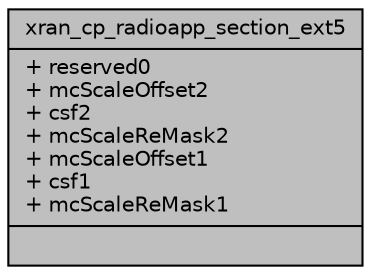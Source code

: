 digraph "xran_cp_radioapp_section_ext5"
{
 // LATEX_PDF_SIZE
  edge [fontname="Helvetica",fontsize="10",labelfontname="Helvetica",labelfontsize="10"];
  node [fontname="Helvetica",fontsize="10",shape=record];
  Node1 [label="{xran_cp_radioapp_section_ext5\n|+ reserved0\l+ mcScaleOffset2\l+ csf2\l+ mcScaleReMask2\l+ mcScaleOffset1\l+ csf1\l+ mcScaleReMask1\l|}",height=0.2,width=0.4,color="black", fillcolor="grey75", style="filled", fontcolor="black",tooltip=" "];
}
